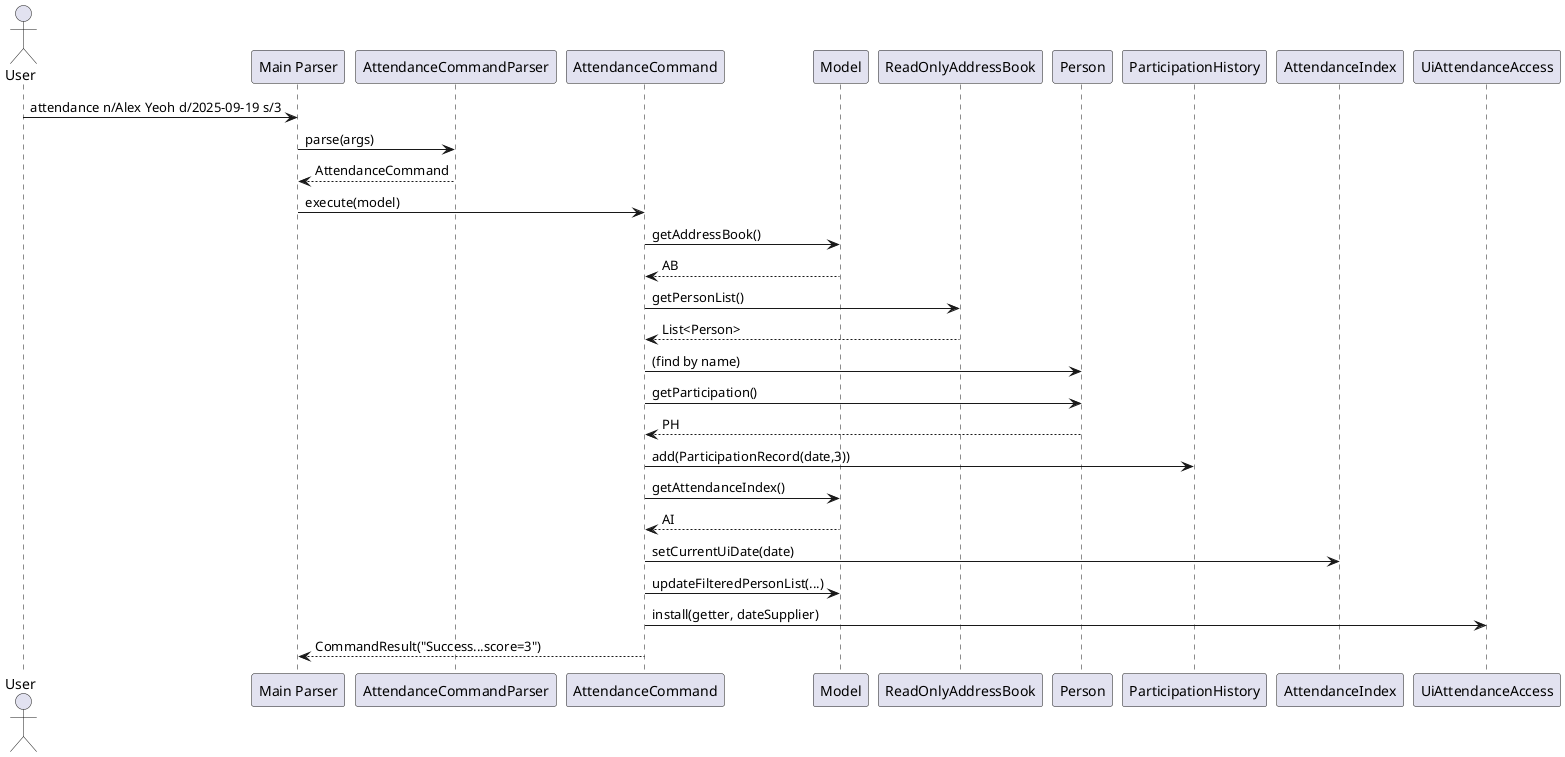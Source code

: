 @startuml
actor User
participant "Main Parser" as Parser
participant "AttendanceCommandParser" as ACP
participant "AttendanceCommand" as AC
participant "Model" as M
participant "ReadOnlyAddressBook" as AB
participant "Person" as P
participant "ParticipationHistory" as PH
participant "AttendanceIndex" as AI
participant "UiAttendanceAccess" as UIA

User -> Parser : attendance n/Alex Yeoh d/2025-09-19 s/3
Parser -> ACP : parse(args)
ACP --> Parser : AttendanceCommand
Parser -> AC : execute(model)
AC -> M : getAddressBook()
M --> AC : AB
AC -> AB : getPersonList()
AB --> AC : List<Person>
AC -> P : (find by name)
AC -> P : getParticipation()
P --> AC : PH
AC -> PH : add(ParticipationRecord(date,3))
AC -> M : getAttendanceIndex()
M --> AC : AI
AC -> AI : setCurrentUiDate(date)
AC -> M : updateFilteredPersonList(...)
AC -> UIA : install(getter, dateSupplier)
AC --> Parser : CommandResult("Success...score=3")
@enduml
